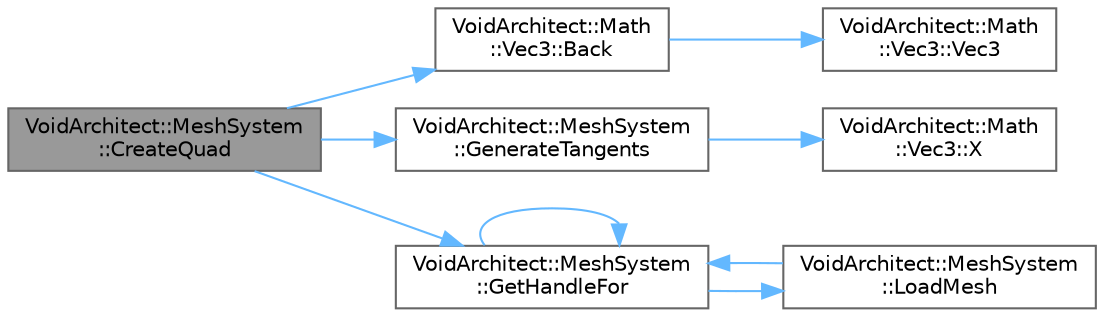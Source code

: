 digraph "VoidArchitect::MeshSystem::CreateQuad"
{
 // LATEX_PDF_SIZE
  bgcolor="transparent";
  edge [fontname=Helvetica,fontsize=10,labelfontname=Helvetica,labelfontsize=10];
  node [fontname=Helvetica,fontsize=10,shape=box,height=0.2,width=0.4];
  rankdir="LR";
  Node1 [id="Node000001",label="VoidArchitect::MeshSystem\l::CreateQuad",height=0.2,width=0.4,color="gray40", fillcolor="grey60", style="filled", fontcolor="black",tooltip=" "];
  Node1 -> Node2 [id="edge9_Node000001_Node000002",color="steelblue1",style="solid",tooltip=" "];
  Node2 [id="Node000002",label="VoidArchitect::Math\l::Vec3::Back",height=0.2,width=0.4,color="grey40", fillcolor="white", style="filled",URL="$class_void_architect_1_1_math_1_1_vec3.html#a9370493fb973741ad3cbd57011329d40",tooltip=" "];
  Node2 -> Node3 [id="edge10_Node000002_Node000003",color="steelblue1",style="solid",tooltip=" "];
  Node3 [id="Node000003",label="VoidArchitect::Math\l::Vec3::Vec3",height=0.2,width=0.4,color="grey40", fillcolor="white", style="filled",URL="$class_void_architect_1_1_math_1_1_vec3.html#aca594eef688919467165eb6595839832",tooltip=" "];
  Node1 -> Node4 [id="edge11_Node000001_Node000004",color="steelblue1",style="solid",tooltip=" "];
  Node4 [id="Node000004",label="VoidArchitect::MeshSystem\l::GenerateTangents",height=0.2,width=0.4,color="grey40", fillcolor="white", style="filled",URL="$class_void_architect_1_1_mesh_system.html#adc7f54ee53414a86701bf74e3e59e75e",tooltip=" "];
  Node4 -> Node5 [id="edge12_Node000004_Node000005",color="steelblue1",style="solid",tooltip=" "];
  Node5 [id="Node000005",label="VoidArchitect::Math\l::Vec3::X",height=0.2,width=0.4,color="grey40", fillcolor="white", style="filled",URL="$class_void_architect_1_1_math_1_1_vec3.html#a2bad1562192b626cadb6de205175b239",tooltip=" "];
  Node1 -> Node6 [id="edge13_Node000001_Node000006",color="steelblue1",style="solid",tooltip=" "];
  Node6 [id="Node000006",label="VoidArchitect::MeshSystem\l::GetHandleFor",height=0.2,width=0.4,color="grey40", fillcolor="white", style="filled",URL="$class_void_architect_1_1_mesh_system.html#a2eea8a743de3613d76ffe3e19f3ada4c",tooltip=" "];
  Node6 -> Node6 [id="edge14_Node000006_Node000006",color="steelblue1",style="solid",tooltip=" "];
  Node6 -> Node7 [id="edge15_Node000006_Node000007",color="steelblue1",style="solid",tooltip=" "];
  Node7 [id="Node000007",label="VoidArchitect::MeshSystem\l::LoadMesh",height=0.2,width=0.4,color="grey40", fillcolor="white", style="filled",URL="$class_void_architect_1_1_mesh_system.html#a1e5a0bb40509c11653ee08605aeced99",tooltip=" "];
  Node7 -> Node6 [id="edge16_Node000007_Node000006",color="steelblue1",style="solid",tooltip=" "];
}
